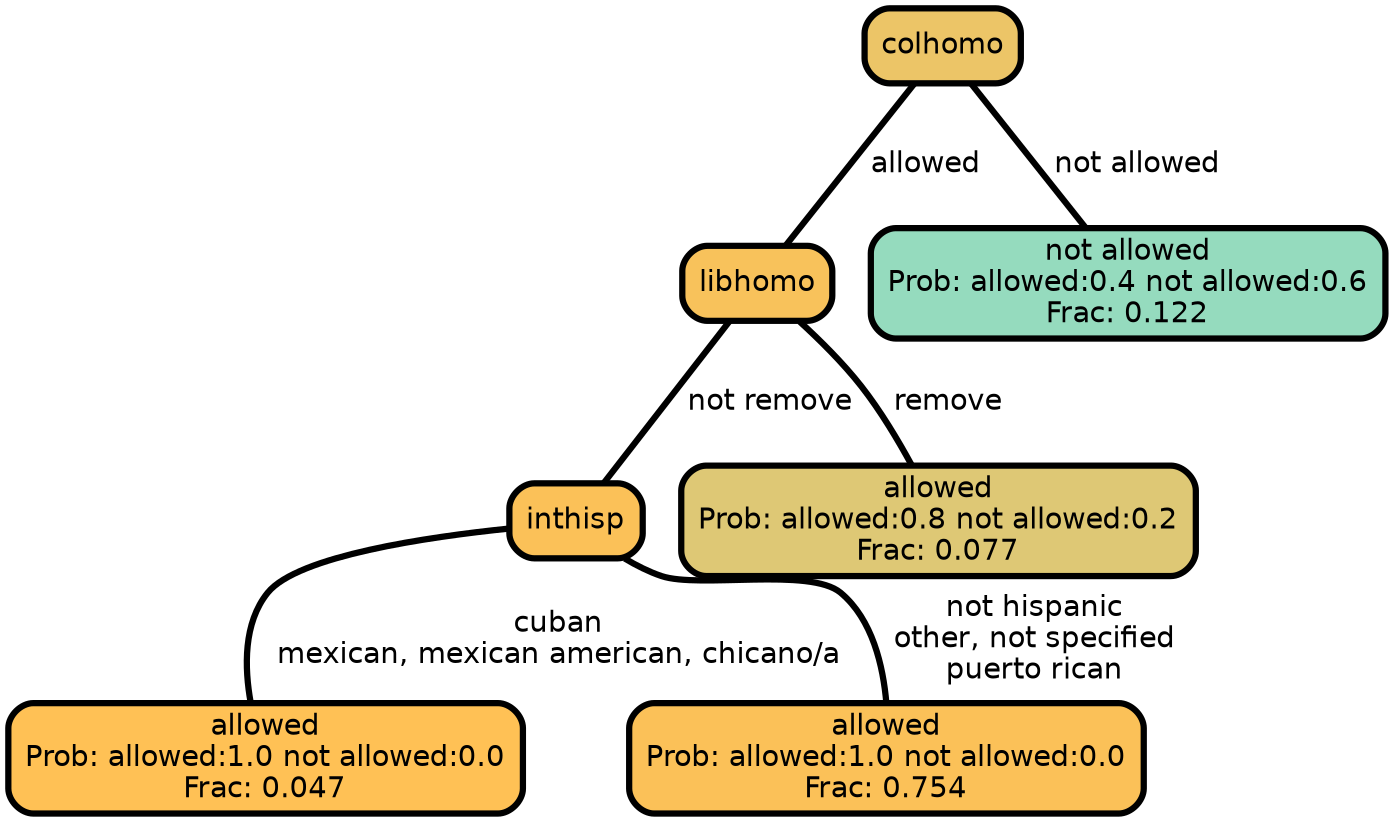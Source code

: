 graph Tree {
node [shape=box, style="filled, rounded",color="black",penwidth="3",fontcolor="black",                 fontname=helvetica] ;
graph [ranksep="0 equally", splines=straight,                 bgcolor=transparent, dpi=200] ;
edge [fontname=helvetica, color=black] ;
0 [label="allowed
Prob: allowed:1.0 not allowed:0.0
Frac: 0.047", fillcolor="#ffc155"] ;
1 [label="inthisp", fillcolor="#fbc158"] ;
2 [label="allowed
Prob: allowed:1.0 not allowed:0.0
Frac: 0.754", fillcolor="#fbc158"] ;
3 [label="libhomo", fillcolor="#f8c25b"] ;
4 [label="allowed
Prob: allowed:0.8 not allowed:0.2
Frac: 0.077", fillcolor="#dec875"] ;
5 [label="colhomo", fillcolor="#ecc567"] ;
6 [label="not allowed
Prob: allowed:0.4 not allowed:0.6
Frac: 0.122", fillcolor="#95dbbe"] ;
1 -- 0 [label=" cuban\n mexican, mexican american, chicano/a",penwidth=3] ;
1 -- 2 [label=" not hispanic\n other, not specified\n puerto rican",penwidth=3] ;
3 -- 1 [label=" not remove",penwidth=3] ;
3 -- 4 [label=" remove",penwidth=3] ;
5 -- 3 [label=" allowed",penwidth=3] ;
5 -- 6 [label=" not allowed",penwidth=3] ;
{rank = same;}}
